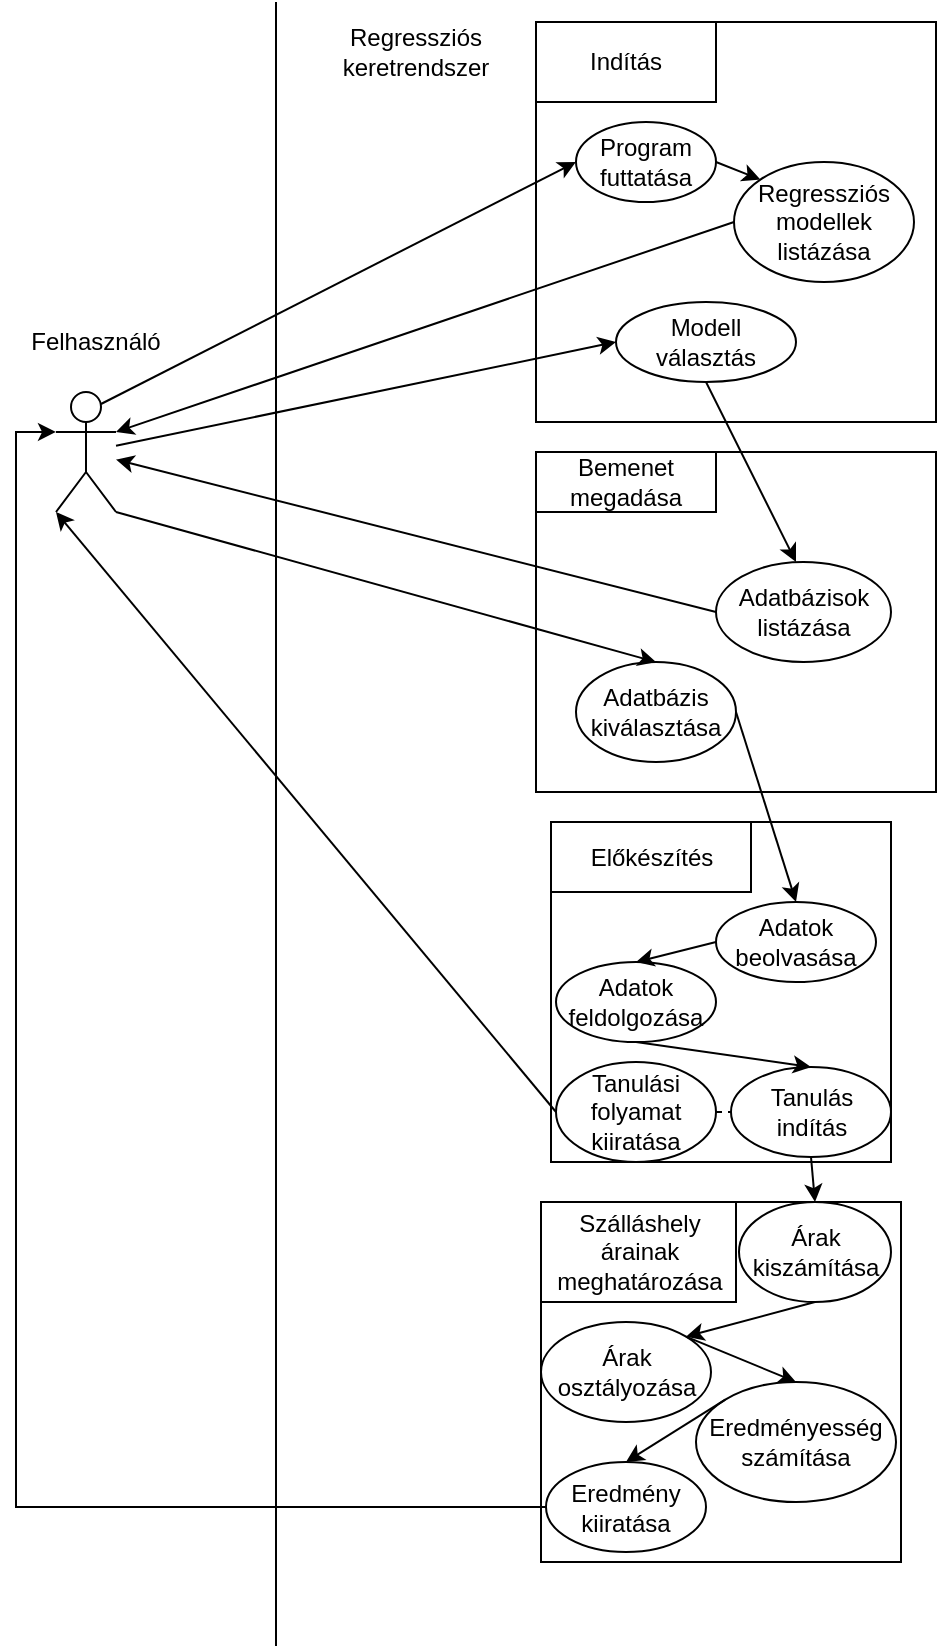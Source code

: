 <mxfile version="14.2.4" type="github">
  <diagram name="Page-1" id="b5b7bab2-c9e2-2cf4-8b2a-24fd1a2a6d21">
    <mxGraphModel dx="1038" dy="547" grid="1" gridSize="10" guides="1" tooltips="1" connect="1" arrows="1" fold="1" page="1" pageScale="1" pageWidth="827" pageHeight="1169" background="#ffffff" math="0" shadow="0">
      <root>
        <mxCell id="0" />
        <mxCell id="1" parent="0" />
        <mxCell id="VDja91TDTHWUjQdQ_YD6-5" value="" style="shape=umlActor;verticalLabelPosition=bottom;verticalAlign=top;html=1;outlineConnect=0;" parent="1" vertex="1">
          <mxGeometry x="30" y="195" width="30" height="60" as="geometry" />
        </mxCell>
        <mxCell id="VDja91TDTHWUjQdQ_YD6-6" value="" style="whiteSpace=wrap;html=1;aspect=fixed;" parent="1" vertex="1">
          <mxGeometry x="270" y="10" width="200" height="200" as="geometry" />
        </mxCell>
        <mxCell id="VDja91TDTHWUjQdQ_YD6-7" value="Indítás" style="rounded=0;whiteSpace=wrap;html=1;" parent="1" vertex="1">
          <mxGeometry x="270" y="10" width="90" height="40" as="geometry" />
        </mxCell>
        <mxCell id="VDja91TDTHWUjQdQ_YD6-10" value="Program futtatása" style="ellipse;whiteSpace=wrap;html=1;" parent="1" vertex="1">
          <mxGeometry x="290" y="60" width="70" height="40" as="geometry" />
        </mxCell>
        <mxCell id="VDja91TDTHWUjQdQ_YD6-11" value="" style="endArrow=classic;html=1;entryX=0;entryY=0.5;entryDx=0;entryDy=0;exitX=0.75;exitY=0.1;exitDx=0;exitDy=0;exitPerimeter=0;" parent="1" source="VDja91TDTHWUjQdQ_YD6-5" target="VDja91TDTHWUjQdQ_YD6-10" edge="1">
          <mxGeometry width="50" height="50" relative="1" as="geometry">
            <mxPoint x="420" y="600" as="sourcePoint" />
            <mxPoint x="470" y="550" as="targetPoint" />
          </mxGeometry>
        </mxCell>
        <mxCell id="VDja91TDTHWUjQdQ_YD6-12" value="Regressziós modellek listázása" style="ellipse;whiteSpace=wrap;html=1;" parent="1" vertex="1">
          <mxGeometry x="369" y="80" width="90" height="60" as="geometry" />
        </mxCell>
        <mxCell id="VDja91TDTHWUjQdQ_YD6-14" value="" style="endArrow=classic;html=1;exitX=0;exitY=0.5;exitDx=0;exitDy=0;entryX=1;entryY=0.333;entryDx=0;entryDy=0;entryPerimeter=0;" parent="1" source="VDja91TDTHWUjQdQ_YD6-12" target="VDja91TDTHWUjQdQ_YD6-5" edge="1">
          <mxGeometry width="50" height="50" relative="1" as="geometry">
            <mxPoint x="420" y="600" as="sourcePoint" />
            <mxPoint x="470" y="550" as="targetPoint" />
          </mxGeometry>
        </mxCell>
        <mxCell id="VDja91TDTHWUjQdQ_YD6-17" value="Modell választás" style="ellipse;whiteSpace=wrap;html=1;" parent="1" vertex="1">
          <mxGeometry x="310" y="150" width="90" height="40" as="geometry" />
        </mxCell>
        <mxCell id="VDja91TDTHWUjQdQ_YD6-18" value="" style="endArrow=classic;html=1;entryX=0;entryY=0.5;entryDx=0;entryDy=0;" parent="1" source="VDja91TDTHWUjQdQ_YD6-5" target="VDja91TDTHWUjQdQ_YD6-17" edge="1">
          <mxGeometry width="50" height="50" relative="1" as="geometry">
            <mxPoint x="420" y="600" as="sourcePoint" />
            <mxPoint x="470" y="550" as="targetPoint" />
          </mxGeometry>
        </mxCell>
        <mxCell id="VDja91TDTHWUjQdQ_YD6-19" value="" style="rounded=0;whiteSpace=wrap;html=1;" parent="1" vertex="1">
          <mxGeometry x="270" y="225" width="200" height="170" as="geometry" />
        </mxCell>
        <mxCell id="VDja91TDTHWUjQdQ_YD6-22" value="Adatbázisok listázása" style="ellipse;whiteSpace=wrap;html=1;" parent="1" vertex="1">
          <mxGeometry x="360" y="280" width="87.5" height="50" as="geometry" />
        </mxCell>
        <mxCell id="a41Xc3c4UvRuNH48oTIH-1" value="Adatbázis kiválasztása" style="ellipse;whiteSpace=wrap;html=1;" parent="1" vertex="1">
          <mxGeometry x="290" y="330" width="80" height="50" as="geometry" />
        </mxCell>
        <mxCell id="a41Xc3c4UvRuNH48oTIH-5" value="" style="endArrow=classic;html=1;exitX=0;exitY=0.5;exitDx=0;exitDy=0;" parent="1" source="VDja91TDTHWUjQdQ_YD6-22" target="VDja91TDTHWUjQdQ_YD6-5" edge="1">
          <mxGeometry width="50" height="50" relative="1" as="geometry">
            <mxPoint x="390" y="600" as="sourcePoint" />
            <mxPoint x="440" y="550" as="targetPoint" />
          </mxGeometry>
        </mxCell>
        <mxCell id="a41Xc3c4UvRuNH48oTIH-6" value="Felhasználó" style="text;html=1;strokeColor=none;fillColor=none;align=center;verticalAlign=middle;whiteSpace=wrap;rounded=0;" parent="1" vertex="1">
          <mxGeometry x="30" y="160" width="40" height="20" as="geometry" />
        </mxCell>
        <mxCell id="a41Xc3c4UvRuNH48oTIH-7" value="" style="endArrow=classic;html=1;exitX=1;exitY=1;exitDx=0;exitDy=0;exitPerimeter=0;entryX=0.5;entryY=0;entryDx=0;entryDy=0;" parent="1" source="VDja91TDTHWUjQdQ_YD6-5" target="a41Xc3c4UvRuNH48oTIH-1" edge="1">
          <mxGeometry width="50" height="50" relative="1" as="geometry">
            <mxPoint x="390" y="600" as="sourcePoint" />
            <mxPoint x="440" y="550" as="targetPoint" />
          </mxGeometry>
        </mxCell>
        <mxCell id="a41Xc3c4UvRuNH48oTIH-8" value="" style="rounded=0;whiteSpace=wrap;html=1;" parent="1" vertex="1">
          <mxGeometry x="277.5" y="410" width="170" height="170" as="geometry" />
        </mxCell>
        <mxCell id="a41Xc3c4UvRuNH48oTIH-9" value="Előkészítés" style="rounded=0;whiteSpace=wrap;html=1;" parent="1" vertex="1">
          <mxGeometry x="277.5" y="410" width="100" height="35" as="geometry" />
        </mxCell>
        <mxCell id="a41Xc3c4UvRuNH48oTIH-10" value="Adatok beolvasása" style="ellipse;whiteSpace=wrap;html=1;" parent="1" vertex="1">
          <mxGeometry x="360" y="450" width="80" height="40" as="geometry" />
        </mxCell>
        <mxCell id="a41Xc3c4UvRuNH48oTIH-11" value="" style="endArrow=classic;html=1;exitX=1;exitY=0.5;exitDx=0;exitDy=0;entryX=0.5;entryY=0;entryDx=0;entryDy=0;" parent="1" source="a41Xc3c4UvRuNH48oTIH-1" target="a41Xc3c4UvRuNH48oTIH-10" edge="1">
          <mxGeometry width="50" height="50" relative="1" as="geometry">
            <mxPoint x="390" y="600" as="sourcePoint" />
            <mxPoint x="440" y="550" as="targetPoint" />
          </mxGeometry>
        </mxCell>
        <mxCell id="a41Xc3c4UvRuNH48oTIH-12" value="Adatok feldolgozása" style="ellipse;whiteSpace=wrap;html=1;" parent="1" vertex="1">
          <mxGeometry x="280" y="480" width="80" height="40" as="geometry" />
        </mxCell>
        <mxCell id="a41Xc3c4UvRuNH48oTIH-14" value="Tanulás indítás" style="ellipse;whiteSpace=wrap;html=1;" parent="1" vertex="1">
          <mxGeometry x="367.5" y="532.5" width="80" height="45" as="geometry" />
        </mxCell>
        <mxCell id="a41Xc3c4UvRuNH48oTIH-16" value="" style="whiteSpace=wrap;html=1;aspect=fixed;" parent="1" vertex="1">
          <mxGeometry x="272.5" y="600" width="180" height="180" as="geometry" />
        </mxCell>
        <mxCell id="a41Xc3c4UvRuNH48oTIH-17" value="Szálláshely árainak meghatározása" style="rounded=0;whiteSpace=wrap;html=1;" parent="1" vertex="1">
          <mxGeometry x="272.5" y="600" width="97.5" height="50" as="geometry" />
        </mxCell>
        <mxCell id="a41Xc3c4UvRuNH48oTIH-18" value="" style="endArrow=classic;html=1;exitX=0;exitY=0.5;exitDx=0;exitDy=0;entryX=0.5;entryY=0;entryDx=0;entryDy=0;" parent="1" source="a41Xc3c4UvRuNH48oTIH-10" target="a41Xc3c4UvRuNH48oTIH-12" edge="1">
          <mxGeometry width="50" height="50" relative="1" as="geometry">
            <mxPoint x="390" y="600" as="sourcePoint" />
            <mxPoint x="440" y="550" as="targetPoint" />
          </mxGeometry>
        </mxCell>
        <mxCell id="a41Xc3c4UvRuNH48oTIH-20" value="Tanulási folyamat kiiratása" style="ellipse;whiteSpace=wrap;html=1;" parent="1" vertex="1">
          <mxGeometry x="280" y="530" width="80" height="50" as="geometry" />
        </mxCell>
        <mxCell id="a41Xc3c4UvRuNH48oTIH-21" value="" style="endArrow=classic;html=1;exitX=0;exitY=0.5;exitDx=0;exitDy=0;entryX=0;entryY=1;entryDx=0;entryDy=0;entryPerimeter=0;" parent="1" source="a41Xc3c4UvRuNH48oTIH-20" target="VDja91TDTHWUjQdQ_YD6-5" edge="1">
          <mxGeometry width="50" height="50" relative="1" as="geometry">
            <mxPoint x="390" y="600" as="sourcePoint" />
            <mxPoint x="440" y="550" as="targetPoint" />
          </mxGeometry>
        </mxCell>
        <mxCell id="a41Xc3c4UvRuNH48oTIH-26" value="Árak kiszámítása" style="ellipse;whiteSpace=wrap;html=1;" parent="1" vertex="1">
          <mxGeometry x="371.5" y="600" width="76" height="50" as="geometry" />
        </mxCell>
        <mxCell id="a41Xc3c4UvRuNH48oTIH-27" value="Árak osztályozása" style="ellipse;whiteSpace=wrap;html=1;" parent="1" vertex="1">
          <mxGeometry x="272.5" y="660" width="85" height="50" as="geometry" />
        </mxCell>
        <mxCell id="a-5dXLb5nucpu_UxBbyH-6" style="edgeStyle=orthogonalEdgeStyle;rounded=0;orthogonalLoop=1;jettySize=auto;html=1;exitX=0;exitY=0.5;exitDx=0;exitDy=0;entryX=0;entryY=0.333;entryDx=0;entryDy=0;entryPerimeter=0;" parent="1" source="a41Xc3c4UvRuNH48oTIH-28" target="VDja91TDTHWUjQdQ_YD6-5" edge="1">
          <mxGeometry relative="1" as="geometry">
            <mxPoint x="40" y="219" as="targetPoint" />
          </mxGeometry>
        </mxCell>
        <mxCell id="a41Xc3c4UvRuNH48oTIH-28" value="Eredmény kiiratása" style="ellipse;whiteSpace=wrap;html=1;" parent="1" vertex="1">
          <mxGeometry x="275" y="730" width="80" height="45" as="geometry" />
        </mxCell>
        <mxCell id="a41Xc3c4UvRuNH48oTIH-38" value="" style="endArrow=classic;html=1;exitX=0.5;exitY=1;exitDx=0;exitDy=0;entryX=0.5;entryY=0;entryDx=0;entryDy=0;" parent="1" source="a41Xc3c4UvRuNH48oTIH-12" target="a41Xc3c4UvRuNH48oTIH-14" edge="1">
          <mxGeometry width="50" height="50" relative="1" as="geometry">
            <mxPoint x="390" y="570" as="sourcePoint" />
            <mxPoint x="440" y="520" as="targetPoint" />
          </mxGeometry>
        </mxCell>
        <mxCell id="VDja91TDTHWUjQdQ_YD6-21" value="Bemenet megadása" style="rounded=0;whiteSpace=wrap;html=1;" parent="1" vertex="1">
          <mxGeometry x="270" y="225" width="90" height="30" as="geometry" />
        </mxCell>
        <mxCell id="a-5dXLb5nucpu_UxBbyH-1" value="" style="endArrow=classic;html=1;exitX=0.5;exitY=1;exitDx=0;exitDy=0;" parent="1" source="VDja91TDTHWUjQdQ_YD6-17" edge="1">
          <mxGeometry width="50" height="50" relative="1" as="geometry">
            <mxPoint x="331.96" y="188" as="sourcePoint" />
            <mxPoint x="400" y="280" as="targetPoint" />
          </mxGeometry>
        </mxCell>
        <mxCell id="a-5dXLb5nucpu_UxBbyH-2" value="" style="endArrow=classic;html=1;exitX=1;exitY=0.5;exitDx=0;exitDy=0;entryX=0;entryY=0;entryDx=0;entryDy=0;" parent="1" source="VDja91TDTHWUjQdQ_YD6-10" target="VDja91TDTHWUjQdQ_YD6-12" edge="1">
          <mxGeometry width="50" height="50" relative="1" as="geometry">
            <mxPoint x="260" y="240" as="sourcePoint" />
            <mxPoint x="310" y="190" as="targetPoint" />
          </mxGeometry>
        </mxCell>
        <mxCell id="a-5dXLb5nucpu_UxBbyH-3" value="" style="endArrow=none;dashed=1;html=1;exitX=1;exitY=0.5;exitDx=0;exitDy=0;entryX=0;entryY=0.5;entryDx=0;entryDy=0;" parent="1" source="a41Xc3c4UvRuNH48oTIH-20" target="a41Xc3c4UvRuNH48oTIH-14" edge="1">
          <mxGeometry width="50" height="50" relative="1" as="geometry">
            <mxPoint x="260" y="580" as="sourcePoint" />
            <mxPoint x="310" y="530" as="targetPoint" />
          </mxGeometry>
        </mxCell>
        <mxCell id="a-5dXLb5nucpu_UxBbyH-8" value="Regressziós keretrendszer" style="text;html=1;strokeColor=none;fillColor=none;align=center;verticalAlign=middle;whiteSpace=wrap;rounded=0;" parent="1" vertex="1">
          <mxGeometry x="170" y="10" width="80" height="30" as="geometry" />
        </mxCell>
        <mxCell id="a-5dXLb5nucpu_UxBbyH-9" value="" style="endArrow=none;html=1;" parent="1" edge="1">
          <mxGeometry width="50" height="50" relative="1" as="geometry">
            <mxPoint x="140" as="sourcePoint" />
            <mxPoint x="140" y="822" as="targetPoint" />
          </mxGeometry>
        </mxCell>
        <mxCell id="JbRDL1AC_Kkd11FwaTaz-1" value="" style="endArrow=classic;html=1;exitX=0.5;exitY=1;exitDx=0;exitDy=0;entryX=0.5;entryY=0;entryDx=0;entryDy=0;" edge="1" parent="1" source="a41Xc3c4UvRuNH48oTIH-14" target="a41Xc3c4UvRuNH48oTIH-26">
          <mxGeometry width="50" height="50" relative="1" as="geometry">
            <mxPoint x="390" y="570" as="sourcePoint" />
            <mxPoint x="440" y="520" as="targetPoint" />
          </mxGeometry>
        </mxCell>
        <mxCell id="JbRDL1AC_Kkd11FwaTaz-2" value="Eredményesség számítása" style="ellipse;whiteSpace=wrap;html=1;" vertex="1" parent="1">
          <mxGeometry x="350" y="690" width="100" height="60" as="geometry" />
        </mxCell>
        <mxCell id="JbRDL1AC_Kkd11FwaTaz-3" value="" style="endArrow=classic;html=1;exitX=0.5;exitY=1;exitDx=0;exitDy=0;entryX=1;entryY=0;entryDx=0;entryDy=0;" edge="1" parent="1" source="a41Xc3c4UvRuNH48oTIH-26" target="a41Xc3c4UvRuNH48oTIH-27">
          <mxGeometry width="50" height="50" relative="1" as="geometry">
            <mxPoint x="390" y="570" as="sourcePoint" />
            <mxPoint x="440" y="520" as="targetPoint" />
          </mxGeometry>
        </mxCell>
        <mxCell id="JbRDL1AC_Kkd11FwaTaz-4" value="" style="endArrow=classic;html=1;exitX=1;exitY=0;exitDx=0;exitDy=0;entryX=0.5;entryY=0;entryDx=0;entryDy=0;" edge="1" parent="1" source="a41Xc3c4UvRuNH48oTIH-27" target="JbRDL1AC_Kkd11FwaTaz-2">
          <mxGeometry width="50" height="50" relative="1" as="geometry">
            <mxPoint x="390" y="570" as="sourcePoint" />
            <mxPoint x="440" y="520" as="targetPoint" />
          </mxGeometry>
        </mxCell>
        <mxCell id="JbRDL1AC_Kkd11FwaTaz-5" value="" style="endArrow=classic;html=1;exitX=0;exitY=0;exitDx=0;exitDy=0;entryX=0.5;entryY=0;entryDx=0;entryDy=0;" edge="1" parent="1" source="JbRDL1AC_Kkd11FwaTaz-2" target="a41Xc3c4UvRuNH48oTIH-28">
          <mxGeometry width="50" height="50" relative="1" as="geometry">
            <mxPoint x="390" y="570" as="sourcePoint" />
            <mxPoint x="440" y="520" as="targetPoint" />
          </mxGeometry>
        </mxCell>
      </root>
    </mxGraphModel>
  </diagram>
</mxfile>
